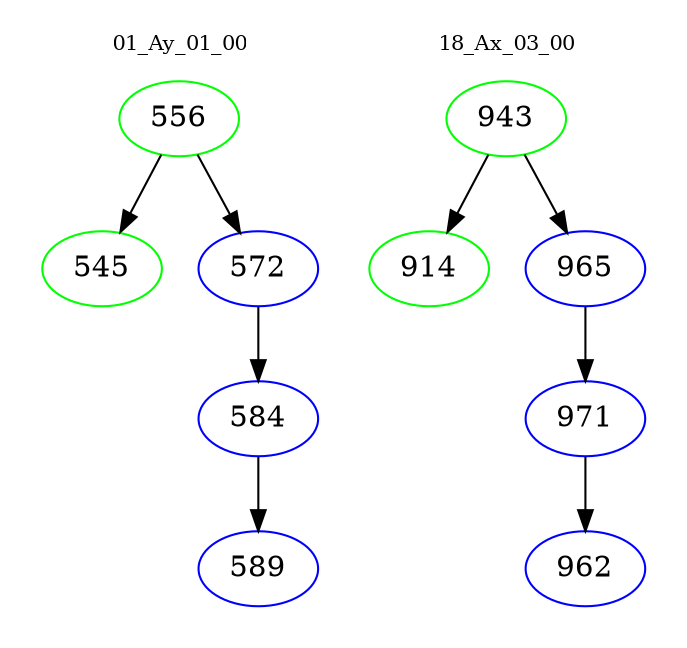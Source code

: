 digraph{
subgraph cluster_0 {
color = white
label = "01_Ay_01_00";
fontsize=10;
T0_556 [label="556", color="green"]
T0_556 -> T0_545 [color="black"]
T0_545 [label="545", color="green"]
T0_556 -> T0_572 [color="black"]
T0_572 [label="572", color="blue"]
T0_572 -> T0_584 [color="black"]
T0_584 [label="584", color="blue"]
T0_584 -> T0_589 [color="black"]
T0_589 [label="589", color="blue"]
}
subgraph cluster_1 {
color = white
label = "18_Ax_03_00";
fontsize=10;
T1_943 [label="943", color="green"]
T1_943 -> T1_914 [color="black"]
T1_914 [label="914", color="green"]
T1_943 -> T1_965 [color="black"]
T1_965 [label="965", color="blue"]
T1_965 -> T1_971 [color="black"]
T1_971 [label="971", color="blue"]
T1_971 -> T1_962 [color="black"]
T1_962 [label="962", color="blue"]
}
}
